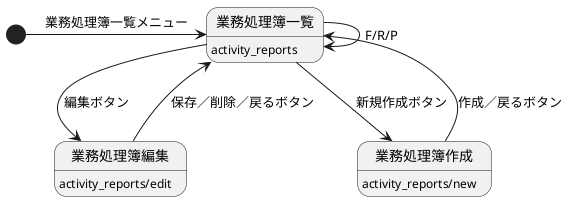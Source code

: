 @startuml 業務処理簿
[*] -> 業務処理簿一覧: 業務処理簿一覧メニュー

業務処理簿一覧 --> 業務処理簿編集: 編集ボタン
業務処理簿編集 --> 業務処理簿一覧: 保存／削除／戻るボタン

業務処理簿一覧 --> 業務処理簿作成: 新規作成ボタン
業務処理簿作成 --> 業務処理簿一覧: 作成／戻るボタン

業務処理簿一覧 --> 業務処理簿一覧: F/R/P

業務処理簿一覧: activity_reports
業務処理簿作成: activity_reports/new
業務処理簿編集: activity_reports/edit
@enduml
